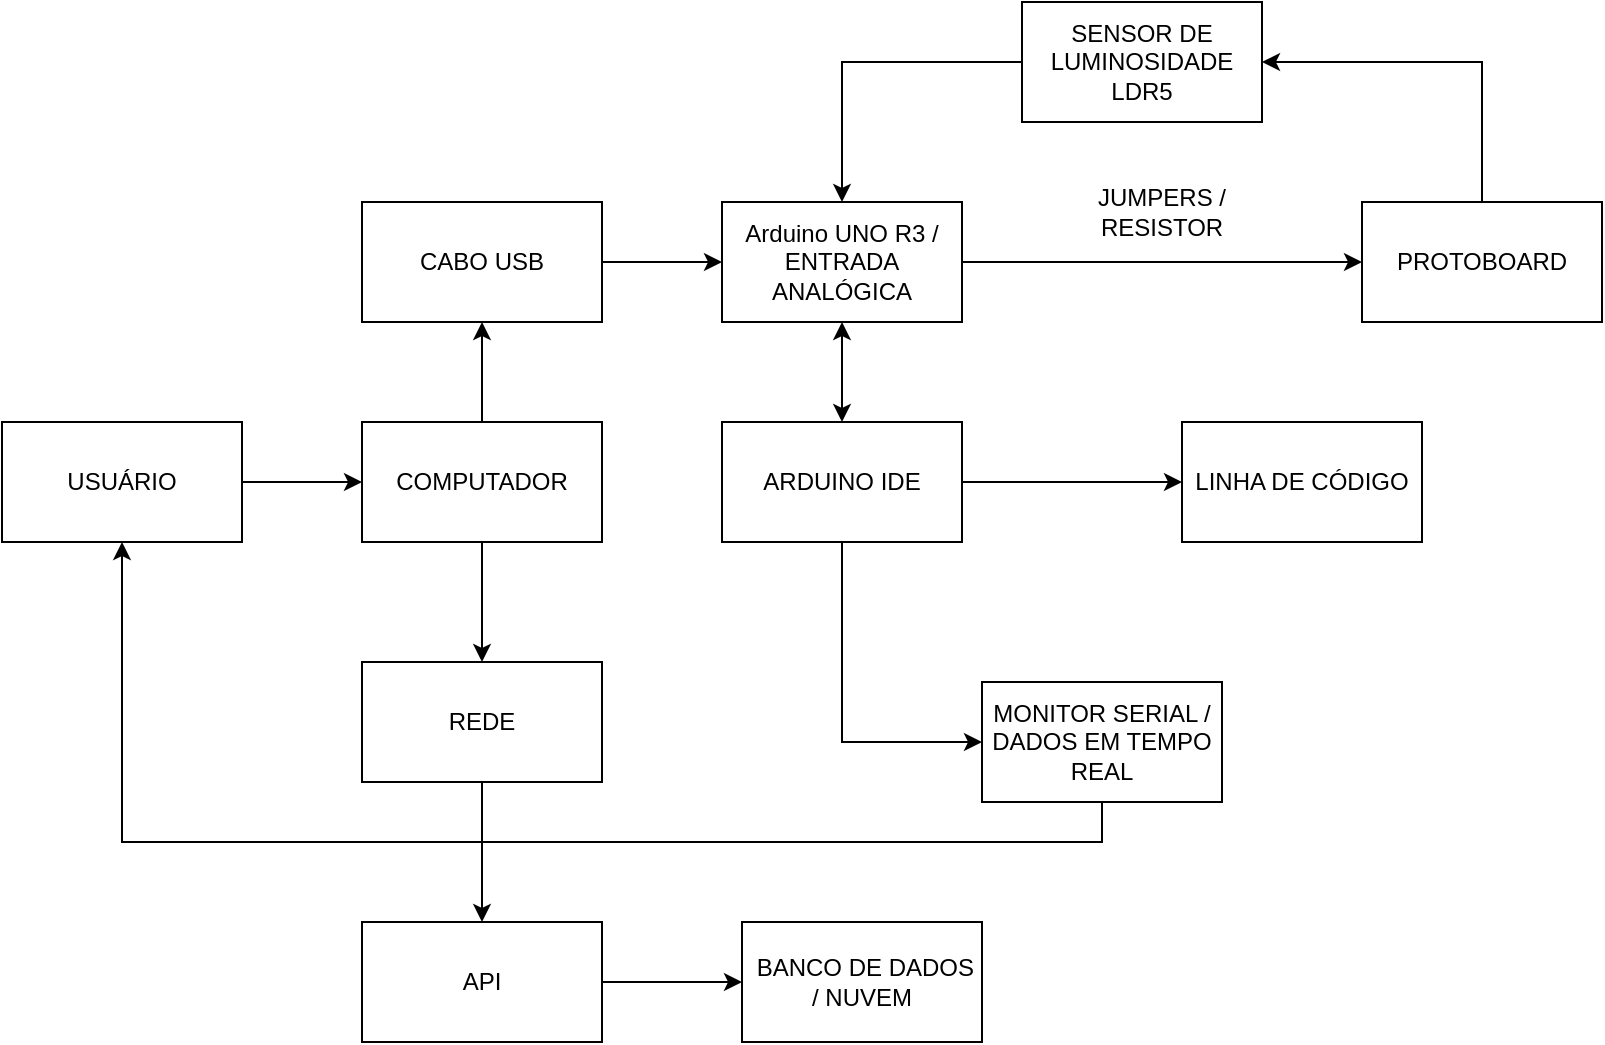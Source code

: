 <mxfile version="21.7.1" type="onedrive">
  <diagram name="Diagrama de solução" id="orizKRp7xHpelZbIDq7r">
    <mxGraphModel grid="1" page="1" gridSize="10" guides="1" tooltips="1" connect="1" arrows="1" fold="1" pageScale="1" pageWidth="827" pageHeight="1169" background="none" math="0" shadow="0">
      <root>
        <mxCell id="0" />
        <mxCell id="1" parent="0" />
        <mxCell id="QrPPsz6FEspivWG-lhQE-44" style="edgeStyle=orthogonalEdgeStyle;rounded=0;orthogonalLoop=1;jettySize=auto;html=1;" edge="1" parent="1" source="QrPPsz6FEspivWG-lhQE-1" target="QrPPsz6FEspivWG-lhQE-7">
          <mxGeometry relative="1" as="geometry" />
        </mxCell>
        <mxCell id="QrPPsz6FEspivWG-lhQE-1" value="Arduino UNO R3 /&lt;br&gt;ENTRADA ANALÓGICA" style="rounded=0;whiteSpace=wrap;html=1;" vertex="1" parent="1">
          <mxGeometry x="370" y="180" width="120" height="60" as="geometry" />
        </mxCell>
        <mxCell id="QrPPsz6FEspivWG-lhQE-53" style="edgeStyle=orthogonalEdgeStyle;rounded=0;orthogonalLoop=1;jettySize=auto;html=1;entryX=0.5;entryY=0;entryDx=0;entryDy=0;" edge="1" parent="1" source="QrPPsz6FEspivWG-lhQE-2" target="QrPPsz6FEspivWG-lhQE-1">
          <mxGeometry relative="1" as="geometry" />
        </mxCell>
        <mxCell id="QrPPsz6FEspivWG-lhQE-2" value="SENSOR DE LUMINOSIDADE LDR5" style="rounded=0;whiteSpace=wrap;html=1;" vertex="1" parent="1">
          <mxGeometry x="520" y="80" width="120" height="60" as="geometry" />
        </mxCell>
        <mxCell id="QrPPsz6FEspivWG-lhQE-43" style="edgeStyle=orthogonalEdgeStyle;rounded=0;orthogonalLoop=1;jettySize=auto;html=1;" edge="1" parent="1" source="QrPPsz6FEspivWG-lhQE-3" target="QrPPsz6FEspivWG-lhQE-5">
          <mxGeometry relative="1" as="geometry" />
        </mxCell>
        <mxCell id="QrPPsz6FEspivWG-lhQE-3" value="REDE&lt;br&gt;" style="rounded=0;whiteSpace=wrap;html=1;" vertex="1" parent="1">
          <mxGeometry x="190" y="410" width="120" height="60" as="geometry" />
        </mxCell>
        <mxCell id="QrPPsz6FEspivWG-lhQE-4" value="&amp;nbsp;BANCO DE DADOS / NUVEM" style="rounded=0;whiteSpace=wrap;html=1;" vertex="1" parent="1">
          <mxGeometry x="380" y="540" width="120" height="60" as="geometry" />
        </mxCell>
        <mxCell id="QrPPsz6FEspivWG-lhQE-46" style="edgeStyle=orthogonalEdgeStyle;rounded=0;orthogonalLoop=1;jettySize=auto;html=1;" edge="1" parent="1" source="QrPPsz6FEspivWG-lhQE-5" target="QrPPsz6FEspivWG-lhQE-4">
          <mxGeometry relative="1" as="geometry" />
        </mxCell>
        <mxCell id="QrPPsz6FEspivWG-lhQE-5" value="API&lt;br&gt;" style="rounded=0;whiteSpace=wrap;html=1;" vertex="1" parent="1">
          <mxGeometry x="190" y="540" width="120" height="60" as="geometry" />
        </mxCell>
        <mxCell id="QrPPsz6FEspivWG-lhQE-39" style="edgeStyle=orthogonalEdgeStyle;rounded=0;orthogonalLoop=1;jettySize=auto;html=1;" edge="1" parent="1" source="QrPPsz6FEspivWG-lhQE-6" target="QrPPsz6FEspivWG-lhQE-3">
          <mxGeometry relative="1" as="geometry" />
        </mxCell>
        <mxCell id="QrPPsz6FEspivWG-lhQE-40" style="edgeStyle=orthogonalEdgeStyle;rounded=0;orthogonalLoop=1;jettySize=auto;html=1;" edge="1" parent="1" source="QrPPsz6FEspivWG-lhQE-6" target="QrPPsz6FEspivWG-lhQE-8">
          <mxGeometry relative="1" as="geometry" />
        </mxCell>
        <mxCell id="QrPPsz6FEspivWG-lhQE-6" value="COMPUTADOR" style="rounded=0;whiteSpace=wrap;html=1;" vertex="1" parent="1">
          <mxGeometry x="190" y="290" width="120" height="60" as="geometry" />
        </mxCell>
        <mxCell id="QrPPsz6FEspivWG-lhQE-52" style="edgeStyle=orthogonalEdgeStyle;rounded=0;orthogonalLoop=1;jettySize=auto;html=1;entryX=1;entryY=0.5;entryDx=0;entryDy=0;exitX=0.5;exitY=0;exitDx=0;exitDy=0;" edge="1" parent="1" source="QrPPsz6FEspivWG-lhQE-7" target="QrPPsz6FEspivWG-lhQE-2">
          <mxGeometry relative="1" as="geometry" />
        </mxCell>
        <mxCell id="QrPPsz6FEspivWG-lhQE-7" value="PROTOBOARD" style="rounded=0;whiteSpace=wrap;html=1;" vertex="1" parent="1">
          <mxGeometry x="690" y="180" width="120" height="60" as="geometry" />
        </mxCell>
        <mxCell id="QrPPsz6FEspivWG-lhQE-10" style="edgeStyle=orthogonalEdgeStyle;rounded=0;orthogonalLoop=1;jettySize=auto;html=1;" edge="1" parent="1" source="QrPPsz6FEspivWG-lhQE-8" target="QrPPsz6FEspivWG-lhQE-1">
          <mxGeometry relative="1" as="geometry" />
        </mxCell>
        <mxCell id="QrPPsz6FEspivWG-lhQE-8" value="CABO USB" style="rounded=0;whiteSpace=wrap;html=1;" vertex="1" parent="1">
          <mxGeometry x="190" y="180" width="120" height="60" as="geometry" />
        </mxCell>
        <mxCell id="QrPPsz6FEspivWG-lhQE-58" style="edgeStyle=orthogonalEdgeStyle;rounded=0;orthogonalLoop=1;jettySize=auto;html=1;entryX=0;entryY=0.5;entryDx=0;entryDy=0;" edge="1" parent="1" source="QrPPsz6FEspivWG-lhQE-24" target="QrPPsz6FEspivWG-lhQE-54">
          <mxGeometry relative="1" as="geometry" />
        </mxCell>
        <mxCell id="QrPPsz6FEspivWG-lhQE-63" style="edgeStyle=orthogonalEdgeStyle;rounded=0;orthogonalLoop=1;jettySize=auto;html=1;entryX=0;entryY=0.5;entryDx=0;entryDy=0;exitX=0.5;exitY=1;exitDx=0;exitDy=0;" edge="1" parent="1" source="QrPPsz6FEspivWG-lhQE-24" target="QrPPsz6FEspivWG-lhQE-59">
          <mxGeometry relative="1" as="geometry" />
        </mxCell>
        <mxCell id="QrPPsz6FEspivWG-lhQE-24" value="ARDUINO IDE" style="rounded=0;whiteSpace=wrap;html=1;" vertex="1" parent="1">
          <mxGeometry x="370" y="290" width="120" height="60" as="geometry" />
        </mxCell>
        <mxCell id="QrPPsz6FEspivWG-lhQE-42" style="edgeStyle=orthogonalEdgeStyle;rounded=0;orthogonalLoop=1;jettySize=auto;html=1;entryX=0;entryY=0.5;entryDx=0;entryDy=0;" edge="1" parent="1" source="QrPPsz6FEspivWG-lhQE-41" target="QrPPsz6FEspivWG-lhQE-6">
          <mxGeometry relative="1" as="geometry" />
        </mxCell>
        <mxCell id="QrPPsz6FEspivWG-lhQE-41" value="USUÁRIO" style="rounded=0;whiteSpace=wrap;html=1;" vertex="1" parent="1">
          <mxGeometry x="10" y="290" width="120" height="60" as="geometry" />
        </mxCell>
        <mxCell id="QrPPsz6FEspivWG-lhQE-45" value="JUMPERS / RESISTOR" style="text;html=1;strokeColor=none;fillColor=none;align=center;verticalAlign=middle;whiteSpace=wrap;rounded=0;" vertex="1" parent="1">
          <mxGeometry x="540" y="170" width="100" height="30" as="geometry" />
        </mxCell>
        <mxCell id="QrPPsz6FEspivWG-lhQE-54" value="LINHA DE CÓDIGO" style="rounded=0;whiteSpace=wrap;html=1;" vertex="1" parent="1">
          <mxGeometry x="600" y="290" width="120" height="60" as="geometry" />
        </mxCell>
        <mxCell id="QrPPsz6FEspivWG-lhQE-57" value="" style="endArrow=classic;startArrow=classic;html=1;rounded=0;exitX=0.5;exitY=0;exitDx=0;exitDy=0;entryX=0.5;entryY=1;entryDx=0;entryDy=0;" edge="1" parent="1" source="QrPPsz6FEspivWG-lhQE-24" target="QrPPsz6FEspivWG-lhQE-1">
          <mxGeometry width="50" height="50" relative="1" as="geometry">
            <mxPoint x="390" y="290" as="sourcePoint" />
            <mxPoint x="440" y="240" as="targetPoint" />
          </mxGeometry>
        </mxCell>
        <mxCell id="QrPPsz6FEspivWG-lhQE-64" style="edgeStyle=orthogonalEdgeStyle;rounded=0;orthogonalLoop=1;jettySize=auto;html=1;entryX=0.5;entryY=1;entryDx=0;entryDy=0;exitX=0.5;exitY=1;exitDx=0;exitDy=0;" edge="1" parent="1" source="QrPPsz6FEspivWG-lhQE-59" target="QrPPsz6FEspivWG-lhQE-41">
          <mxGeometry relative="1" as="geometry" />
        </mxCell>
        <mxCell id="QrPPsz6FEspivWG-lhQE-59" value="MONITOR SERIAL /&lt;br&gt;DADOS EM TEMPO REAL" style="rounded=0;whiteSpace=wrap;html=1;" vertex="1" parent="1">
          <mxGeometry x="500" y="420" width="120" height="60" as="geometry" />
        </mxCell>
      </root>
    </mxGraphModel>
  </diagram>
</mxfile>
